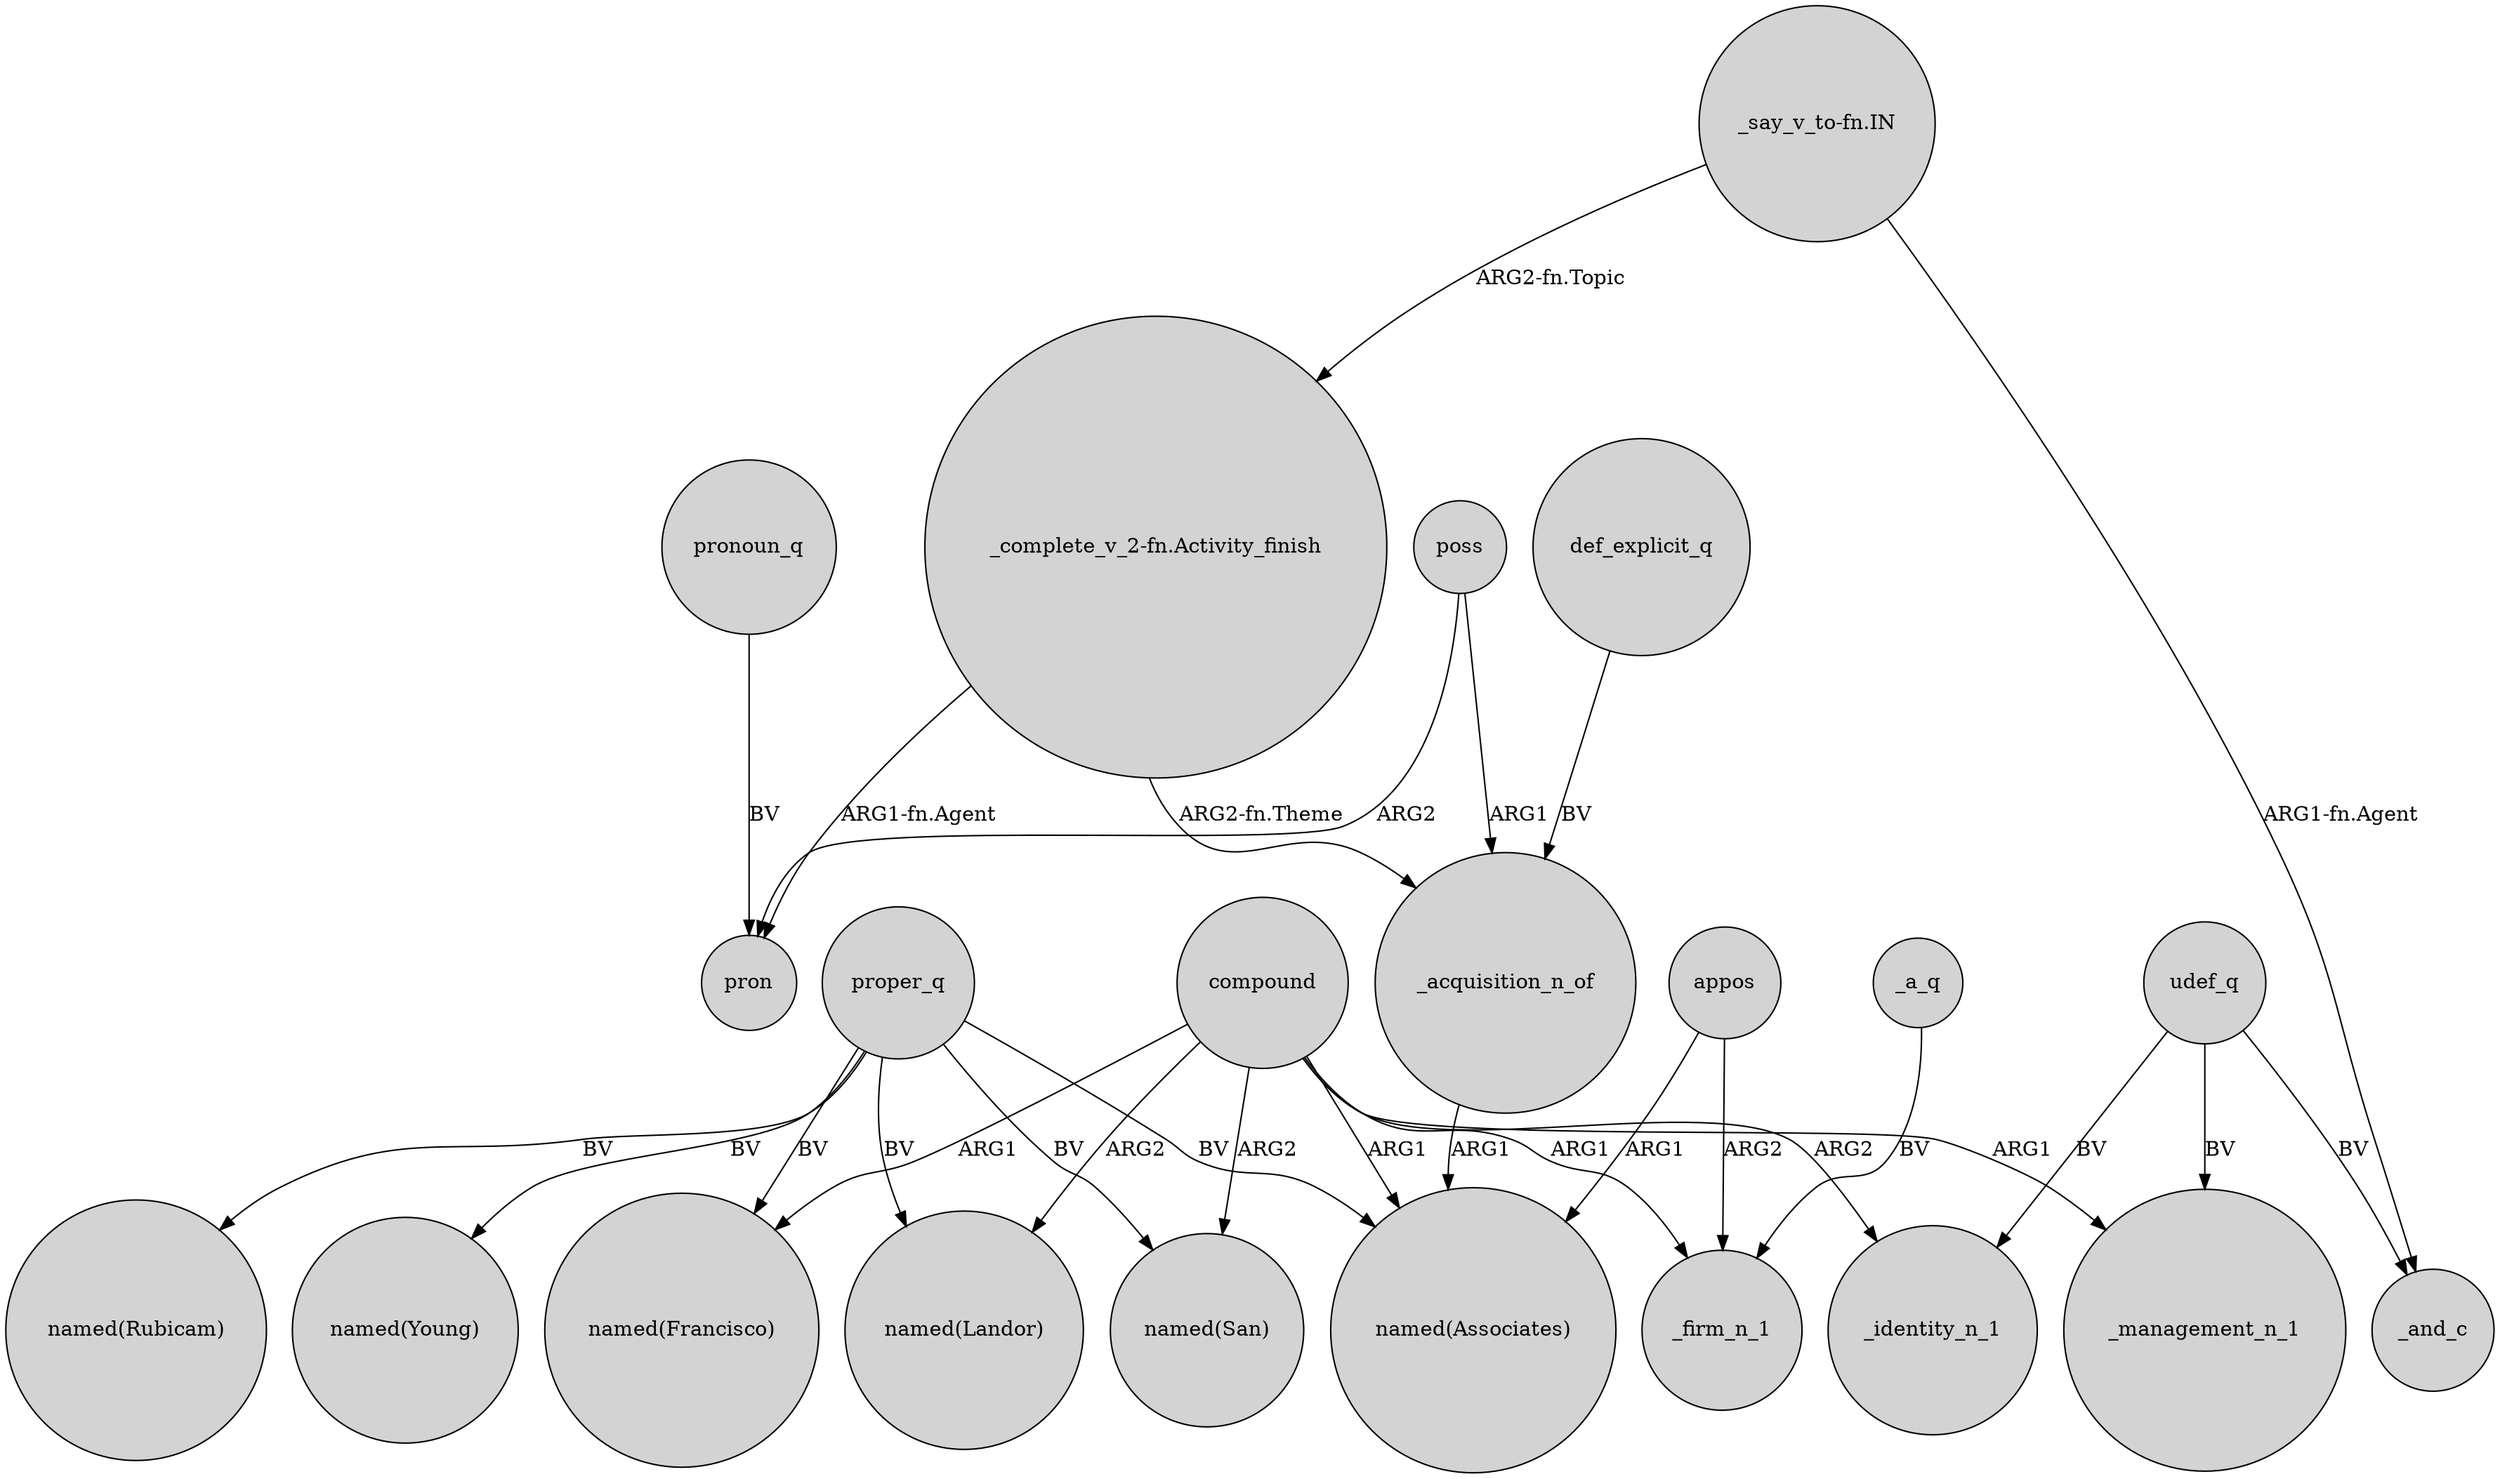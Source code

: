 digraph {
	node [shape=circle style=filled]
	poss -> _acquisition_n_of [label=ARG1]
	compound -> "named(Landor)" [label=ARG2]
	"_say_v_to-fn.IN" -> _and_c [label="ARG1-fn.Agent"]
	poss -> pron [label=ARG2]
	_acquisition_n_of -> "named(Associates)" [label=ARG1]
	appos -> _firm_n_1 [label=ARG2]
	proper_q -> "named(Francisco)" [label=BV]
	compound -> "named(San)" [label=ARG2]
	udef_q -> _identity_n_1 [label=BV]
	proper_q -> "named(Rubicam)" [label=BV]
	appos -> "named(Associates)" [label=ARG1]
	_a_q -> _firm_n_1 [label=BV]
	"_say_v_to-fn.IN" -> "_complete_v_2-fn.Activity_finish" [label="ARG2-fn.Topic"]
	udef_q -> _management_n_1 [label=BV]
	def_explicit_q -> _acquisition_n_of [label=BV]
	compound -> _identity_n_1 [label=ARG2]
	"_complete_v_2-fn.Activity_finish" -> pron [label="ARG1-fn.Agent"]
	pronoun_q -> pron [label=BV]
	proper_q -> "named(Landor)" [label=BV]
	compound -> "named(Francisco)" [label=ARG1]
	compound -> _firm_n_1 [label=ARG1]
	compound -> "named(Associates)" [label=ARG1]
	proper_q -> "named(San)" [label=BV]
	proper_q -> "named(Young)" [label=BV]
	proper_q -> "named(Associates)" [label=BV]
	"_complete_v_2-fn.Activity_finish" -> _acquisition_n_of [label="ARG2-fn.Theme"]
	udef_q -> _and_c [label=BV]
	compound -> _management_n_1 [label=ARG1]
}

